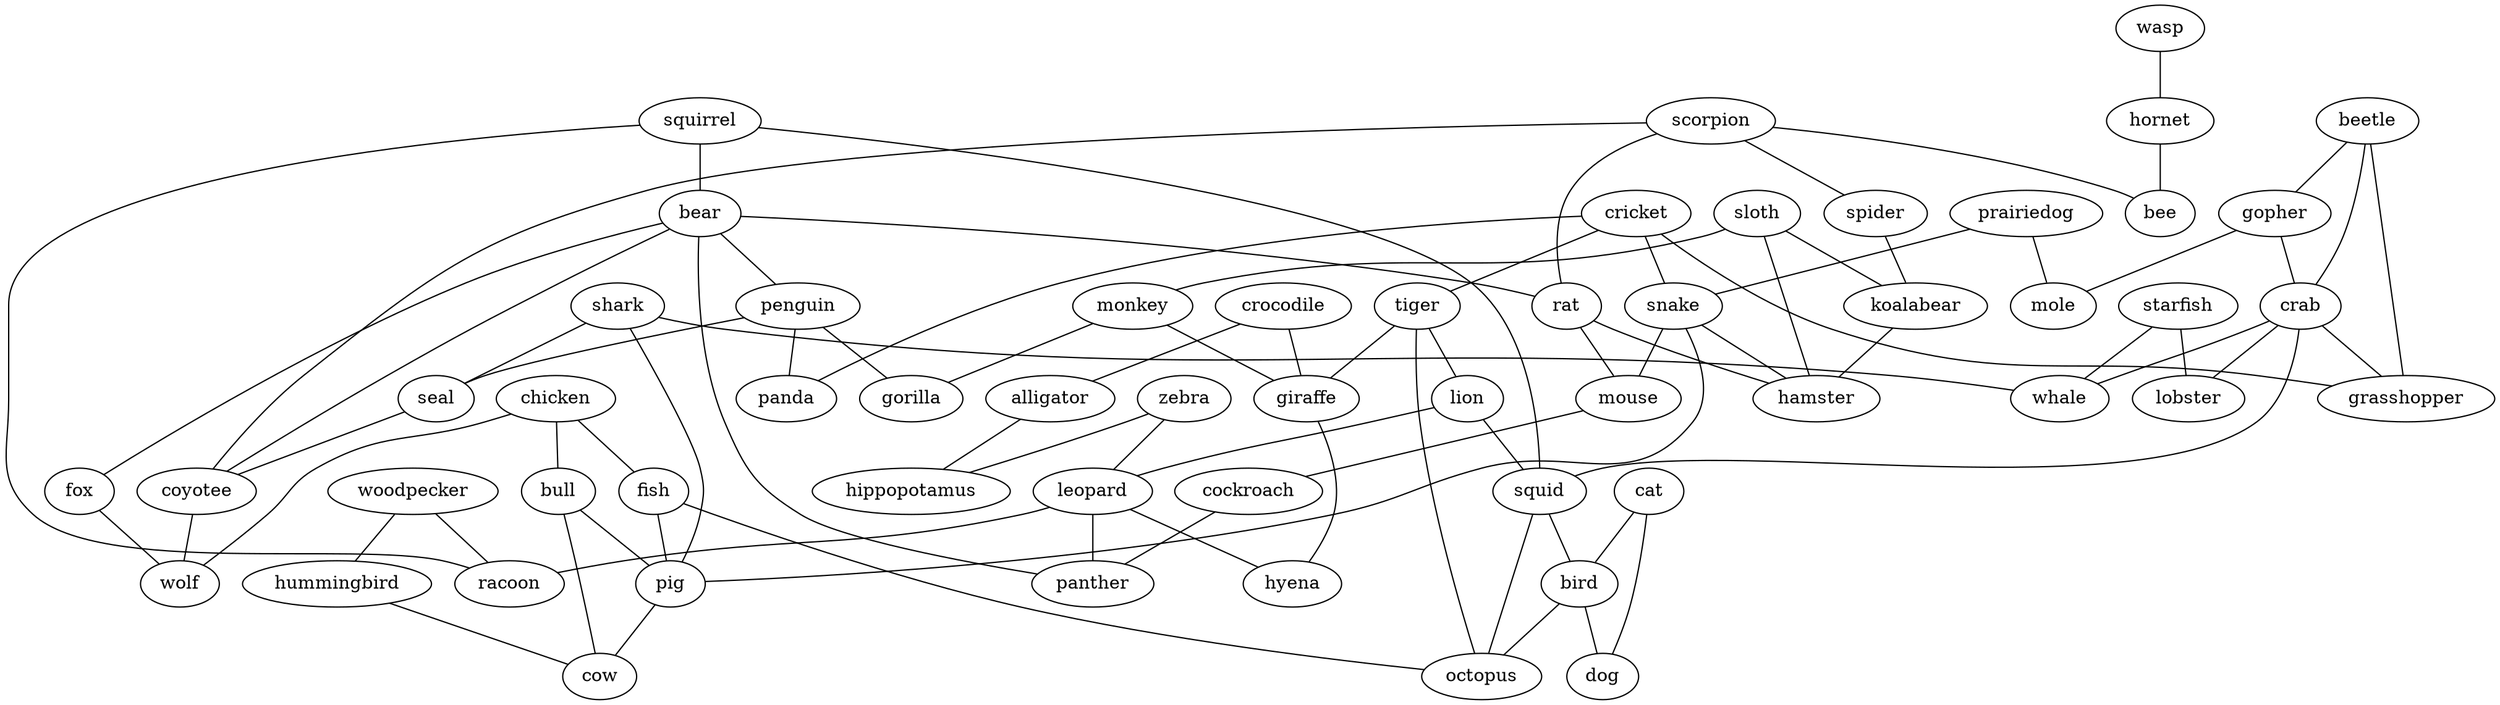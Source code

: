 strict graph G {
sloth;
wasp;
beetle;
gopher;
crocodile;
prairiedog;
chicken;
crab;
monkey;
alligator;
scorpion;
cricket;
grasshopper;
squirrel;
starfish;
bear;
tiger;
giraffe;
snake;
bull;
penguin;
lion;
cat;
hornet;
shark;
fish;
squid;
spider;
pig;
rat;
lobster;
zebra;
seal;
woodpecker;
mouse;
panda;
hippopotamus;
fox;
mole;
bird;
coyotee;
leopard;
cockroach;
whale;
hummingbird;
racoon;
koalabear;
bee;
cow;
panther;
dog;
hyena;
gorilla;
wolf;
hamster;
octopus;
sloth -- monkey  [weight=1];
sloth -- hamster  [weight=1];
sloth -- koalabear  [weight=1];
wasp -- hornet  [weight=1];
beetle -- grasshopper  [weight=1];
beetle -- gopher  [weight=1];
beetle -- crab  [weight=1];
gopher -- mole  [weight=1];
gopher -- crab  [weight=1];
crocodile -- alligator  [weight=1];
crocodile -- giraffe  [weight=1];
prairiedog -- snake  [weight=1];
prairiedog -- mole  [weight=1];
chicken -- fish  [weight=1];
chicken -- wolf  [weight=1];
chicken -- bull  [weight=1];
crab -- grasshopper  [weight=1];
crab -- squid  [weight=1];
crab -- lobster  [weight=1];
crab -- whale  [weight=1];
monkey -- giraffe  [weight=1];
monkey -- gorilla  [weight=1];
alligator -- hippopotamus  [weight=1];
scorpion -- rat  [weight=1];
scorpion -- coyotee  [weight=1];
scorpion -- spider  [weight=1];
scorpion -- bee  [weight=1];
cricket -- tiger  [weight=1];
cricket -- grasshopper  [weight=1];
cricket -- panda  [weight=1];
cricket -- snake  [weight=1];
squirrel -- racoon  [weight=1];
squirrel -- squid  [weight=1];
squirrel -- bear  [weight=1];
starfish -- whale  [weight=1];
starfish -- lobster  [weight=1];
bear -- panther  [weight=1];
bear -- fox  [weight=1];
bear -- rat  [weight=1];
bear -- penguin  [weight=1];
bear -- coyotee  [weight=1];
tiger -- giraffe  [weight=1];
tiger -- octopus  [weight=1];
tiger -- lion  [weight=1];
giraffe -- hyena  [weight=1];
snake -- pig  [weight=1];
snake -- hamster  [weight=1];
snake -- mouse  [weight=1];
bull -- cow  [weight=1];
bull -- pig  [weight=1];
penguin -- gorilla  [weight=1];
penguin -- seal  [weight=1];
penguin -- panda  [weight=1];
lion -- squid  [weight=1];
lion -- leopard  [weight=1];
cat -- dog  [weight=1];
cat -- bird  [weight=1];
hornet -- bee  [weight=1];
shark -- whale  [weight=1];
shark -- pig  [weight=1];
shark -- seal  [weight=1];
fish -- octopus  [weight=1];
fish -- pig  [weight=1];
squid -- octopus  [weight=1];
squid -- bird  [weight=1];
spider -- koalabear  [weight=1];
pig -- cow  [weight=1];
rat -- mouse  [weight=1];
rat -- hamster  [weight=1];
zebra -- leopard  [weight=1];
zebra -- hippopotamus  [weight=1];
seal -- coyotee  [weight=1];
woodpecker -- racoon  [weight=1];
woodpecker -- hummingbird  [weight=1];
mouse -- cockroach  [weight=1];
fox -- wolf  [weight=1];
bird -- octopus  [weight=1];
bird -- dog  [weight=1];
coyotee -- wolf  [weight=1];
leopard -- racoon  [weight=1];
leopard -- panther  [weight=1];
leopard -- hyena  [weight=1];
cockroach -- panther  [weight=1];
hummingbird -- cow  [weight=1];
koalabear -- hamster  [weight=1];
}
